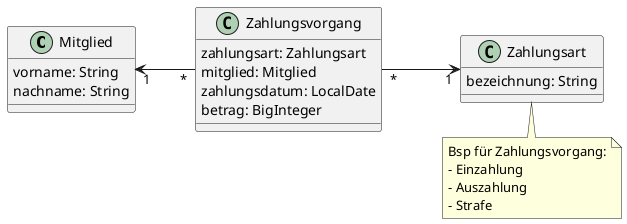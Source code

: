 @startuml
left to right direction

class Mitglied {
  vorname: String
  nachname: String
}

class Zahlungsvorgang {
  zahlungsart: Zahlungsart
  mitglied: Mitglied
  zahlungsdatum: LocalDate
  betrag: BigInteger
}

class Zahlungsart {
  bezeichnung: String
}

note bottom of Zahlungsart
  Bsp für Zahlungsvorgang:
  - Einzahlung
  - Auszahlung
  - Strafe
end note

Mitglied "1" <-- "*" Zahlungsvorgang
Zahlungsvorgang "*" --> "1" Zahlungsart

@enduml
